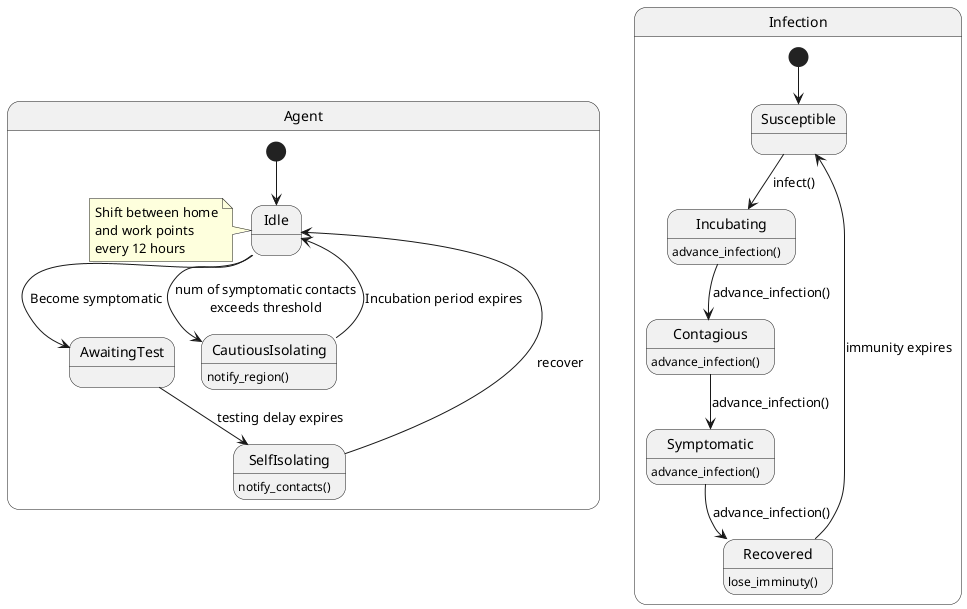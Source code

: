 @startuml Mode_3_Contact_Tracing

state Agent {
    [*] --> Idle
    note left of Idle
        Shift between home
        and work points
        every 12 hours
    end note
    Idle --> AwaitingTest : Become symptomatic
    Idle --> CautiousIsolating : num of symptomatic contacts\nexceeds threshold
    AwaitingTest --> SelfIsolating : testing delay expires
    SelfIsolating --> Idle : recover
    SelfIsolating : notify_contacts()
    CautiousIsolating --> Idle : Incubation period expires
    CautiousIsolating : notify_region()
}
    
state Infection {
    [*] --> Susceptible
    Susceptible --> Incubating : infect()
    Incubating : advance_infection()
    Incubating --> Contagious : advance_infection()
    Contagious : advance_infection()
    Contagious --> Symptomatic : advance_infection()
    Symptomatic : advance_infection()
    Symptomatic --> Recovered : advance_infection()
    Recovered: lose_imminuty()
    Recovered --> Susceptible : immunity expires
}

@enduml